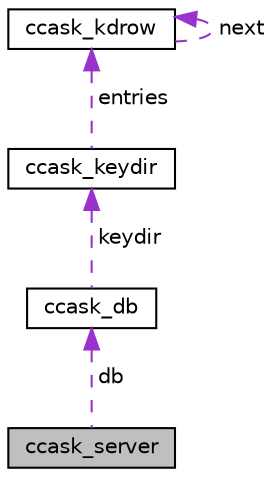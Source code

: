 digraph "ccask_server"
{
 // LATEX_PDF_SIZE
  edge [fontname="Helvetica",fontsize="10",labelfontname="Helvetica",labelfontsize="10"];
  node [fontname="Helvetica",fontsize="10",shape=record];
  Node1 [label="ccask_server",height=0.2,width=0.4,color="black", fillcolor="grey75", style="filled", fontcolor="black",tooltip=" "];
  Node2 -> Node1 [dir="back",color="darkorchid3",fontsize="10",style="dashed",label=" db" ,fontname="Helvetica"];
  Node2 [label="ccask_db",height=0.2,width=0.4,color="black", fillcolor="white", style="filled",URL="$structccask__db.html",tooltip=" "];
  Node3 -> Node2 [dir="back",color="darkorchid3",fontsize="10",style="dashed",label=" keydir" ,fontname="Helvetica"];
  Node3 [label="ccask_keydir",height=0.2,width=0.4,color="black", fillcolor="white", style="filled",URL="$structccask__keydir.html",tooltip=" "];
  Node4 -> Node3 [dir="back",color="darkorchid3",fontsize="10",style="dashed",label=" entries" ,fontname="Helvetica"];
  Node4 [label="ccask_kdrow",height=0.2,width=0.4,color="black", fillcolor="white", style="filled",URL="$structccask__kdrow.html",tooltip=" "];
  Node4 -> Node4 [dir="back",color="darkorchid3",fontsize="10",style="dashed",label=" next" ,fontname="Helvetica"];
}
